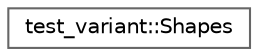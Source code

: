 digraph "类继承关系图"
{
 // LATEX_PDF_SIZE
  bgcolor="transparent";
  edge [fontname=Helvetica,fontsize=10,labelfontname=Helvetica,labelfontsize=10];
  node [fontname=Helvetica,fontsize=10,shape=box,height=0.2,width=0.4];
  rankdir="LR";
  Node0 [id="Node000000",label="test_variant::Shapes",height=0.2,width=0.4,color="grey40", fillcolor="white", style="filled",URL="$structtest__variant_1_1_shapes.html",tooltip=" "];
}
